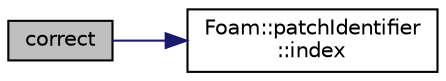 digraph "correct"
{
  bgcolor="transparent";
  edge [fontname="Helvetica",fontsize="10",labelfontname="Helvetica",labelfontsize="10"];
  node [fontname="Helvetica",fontsize="10",shape=record];
  rankdir="LR";
  Node1 [label="correct",height=0.2,width=0.4,color="black", fillcolor="grey75", style="filled", fontcolor="black"];
  Node1 -> Node2 [color="midnightblue",fontsize="10",style="solid",fontname="Helvetica"];
  Node2 [label="Foam::patchIdentifier\l::index",height=0.2,width=0.4,color="black",URL="$a01838.html#a7d1e8acadb27bd2b4e61457d47b71b6f",tooltip="Return the index of this patch in the boundaryMesh. "];
}
